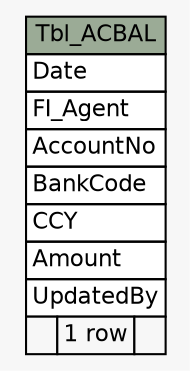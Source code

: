 // dot 2.38.0 on Windows 10 10.0
// SchemaSpy rev 590
digraph "Tbl_ACBAL" {
  graph [
    rankdir="RL"
    bgcolor="#f7f7f7"
    nodesep="0.18"
    ranksep="0.46"
    fontname="Helvetica"
    fontsize="11"
  ];
  node [
    fontname="Helvetica"
    fontsize="11"
    shape="plaintext"
  ];
  edge [
    arrowsize="0.8"
  ];
  "Tbl_ACBAL" [
    label=<
    <TABLE BORDER="0" CELLBORDER="1" CELLSPACING="0" BGCOLOR="#ffffff">
      <TR><TD COLSPAN="3" BGCOLOR="#9bab96" ALIGN="CENTER">Tbl_ACBAL</TD></TR>
      <TR><TD PORT="Date" COLSPAN="3" ALIGN="LEFT">Date</TD></TR>
      <TR><TD PORT="FI_Agent" COLSPAN="3" ALIGN="LEFT">FI_Agent</TD></TR>
      <TR><TD PORT="AccountNo" COLSPAN="3" ALIGN="LEFT">AccountNo</TD></TR>
      <TR><TD PORT="BankCode" COLSPAN="3" ALIGN="LEFT">BankCode</TD></TR>
      <TR><TD PORT="CCY" COLSPAN="3" ALIGN="LEFT">CCY</TD></TR>
      <TR><TD PORT="Amount" COLSPAN="3" ALIGN="LEFT">Amount</TD></TR>
      <TR><TD PORT="UpdatedBy" COLSPAN="3" ALIGN="LEFT">UpdatedBy</TD></TR>
      <TR><TD ALIGN="LEFT" BGCOLOR="#f7f7f7">  </TD><TD ALIGN="RIGHT" BGCOLOR="#f7f7f7">1 row</TD><TD ALIGN="RIGHT" BGCOLOR="#f7f7f7">  </TD></TR>
    </TABLE>>
    URL="tables/Tbl_ACBAL.html"
    tooltip="Tbl_ACBAL"
  ];
}
